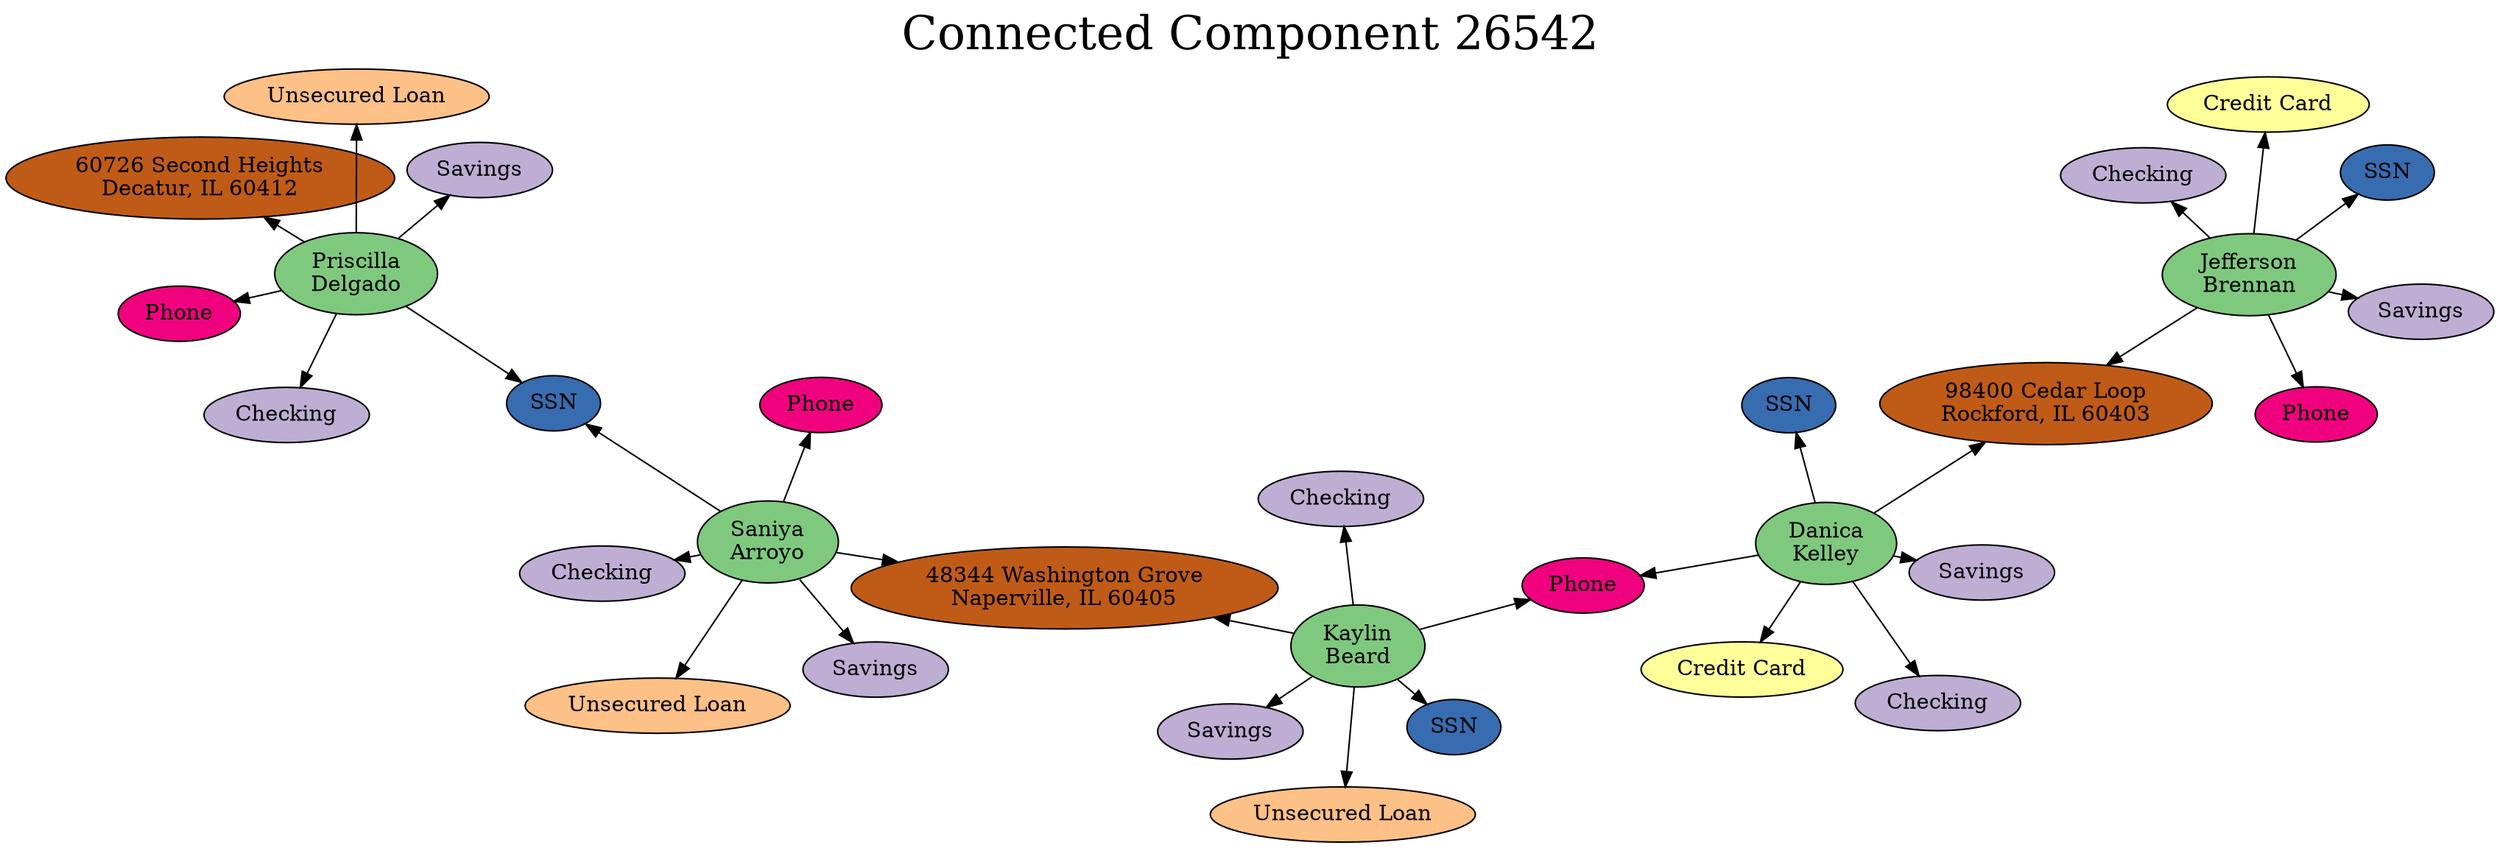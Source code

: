 digraph G {
layout=sfdp; overlap=prism; overlap_scaling=-5; labelloc="t"; label="Connected Component 26542"; fontsize=30
node[colorscheme=accent8, style=filled, color=black]
"2026600"[fillcolor= "2",label= "Savings"]
"2288040"[fillcolor= "2",label= "Savings"]
"6487047"[fillcolor= "7",label= "60726 Second Heights\nDecatur, IL 60412"]
"1026600"[fillcolor= "2",label= "Checking"]
"1288040"[fillcolor= "2",label= "Checking"]
"5487047"[fillcolor= "6",label= "Phone"]
"3487047"[fillcolor= "3",label= "Unsecured Loan"]
"2487047"[fillcolor= "2",label= "Savings"]
"1487047"[fillcolor= "2",label= "Checking"]
"26600"[fillcolor= "1",label= "Saniya\nArroyo"]
"288040"[fillcolor= "1",label= "Kaylin\nBeard"]
"818030"[fillcolor= "1",label= "Danica\nKelley"]
"772274"[fillcolor= "1",label= "Jefferson\nBrennan"]
"6772274"[fillcolor= "7",label= "98400 Cedar Loop\nRockford, IL 60403"]
"5772274"[fillcolor= "6",label= "Phone"]
"4772274"[fillcolor= "5",label= "SSN"]
"3772274"[fillcolor= "4",label= "Credit Card"]
"4818030"[fillcolor= "5",label= "SSN"]
"6026600"[fillcolor= "7",label= "48344 Washington Grove\nNaperville, IL 60405"]
"2772274"[fillcolor= "2",label= "Savings"]
"3818030"[fillcolor= "4",label= "Credit Card"]
"5026600"[fillcolor= "6",label= "Phone"]
"5288040"[fillcolor= "6",label= "Phone"]
"487047"[fillcolor= "1",label= "Priscilla\nDelgado"]
"1772274"[fillcolor= "2",label= "Checking"]
"2818030"[fillcolor= "2",label= "Savings"]
"4026600"[fillcolor= "5",label= "SSN"]
"4288040"[fillcolor= "5",label= "SSN"]
"1818030"[fillcolor= "2",label= "Checking"]
"3026600"[fillcolor= "3",label= "Unsecured Loan"]
"3288040"[fillcolor= "3",label= "Unsecured Loan"]
"26600" -> "1026600"
"26600" -> "5026600"
"26600" -> "6026600"
"26600" -> "4026600"
"26600" -> "2026600"
"26600" -> "3026600"
"288040" -> "4288040"
"288040" -> "2288040"
"288040" -> "1288040"
"288040" -> "6026600"
"288040" -> "3288040"
"288040" -> "5288040"
"818030" -> "6772274"
"818030" -> "5288040"
"818030" -> "4818030"
"818030" -> "3818030"
"818030" -> "2818030"
"818030" -> "1818030"
"772274" -> "6772274"
"772274" -> "5772274"
"772274" -> "4772274"
"772274" -> "3772274"
"772274" -> "2772274"
"772274" -> "1772274"
"487047" -> "6487047"
"487047" -> "4026600"
"487047" -> "3487047"
"487047" -> "2487047"
"487047" -> "1487047"
"487047" -> "5487047"
}

